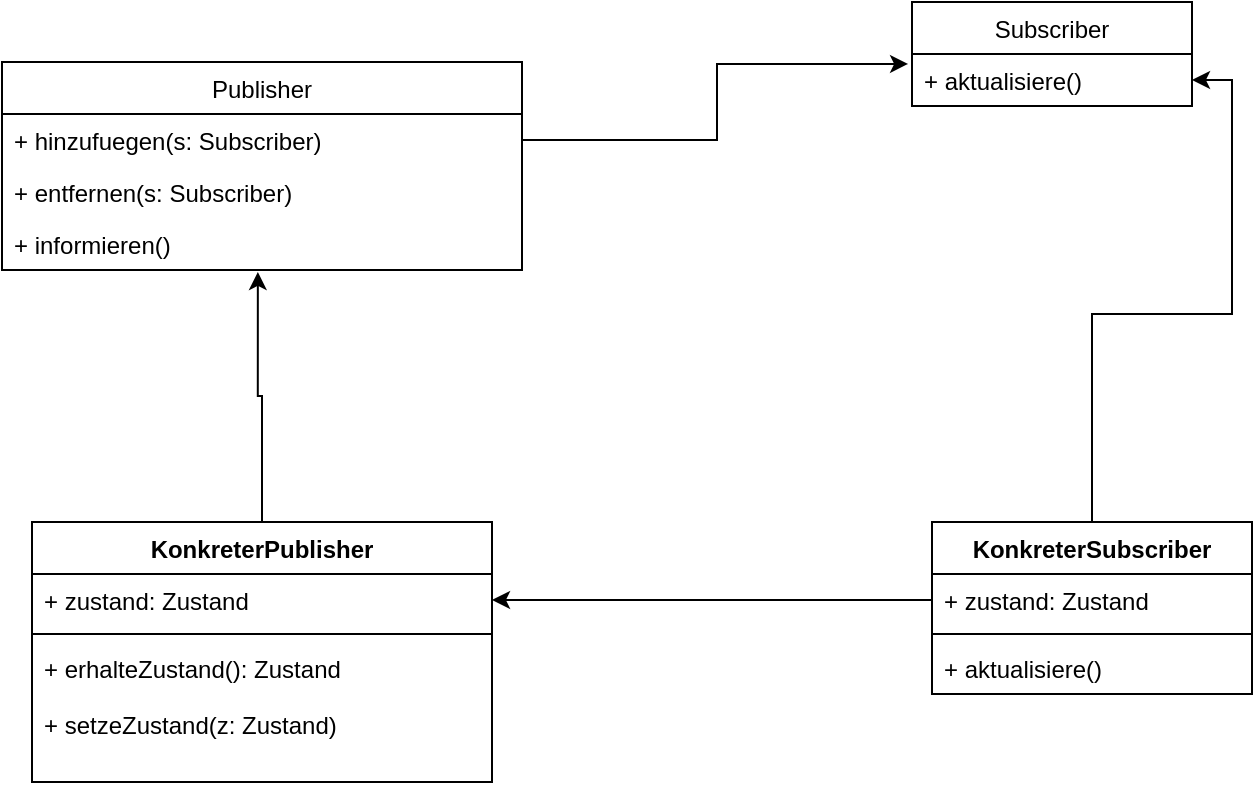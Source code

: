 <mxfile version="16.5.5" type="device"><diagram id="mNWfQqK0bIo0McWwxEF-" name="Page-1"><mxGraphModel dx="1422" dy="762" grid="1" gridSize="10" guides="1" tooltips="1" connect="1" arrows="1" fold="1" page="1" pageScale="1" pageWidth="827" pageHeight="1169" math="0" shadow="0"><root><mxCell id="0"/><mxCell id="1" parent="0"/><mxCell id="qfpI1l1q-MsfNbDomZx9-5" value="Publisher" style="swimlane;fontStyle=0;childLayout=stackLayout;horizontal=1;startSize=26;fillColor=none;horizontalStack=0;resizeParent=1;resizeParentMax=0;resizeLast=0;collapsible=1;marginBottom=0;" vertex="1" parent="1"><mxGeometry x="35" y="170" width="260" height="104" as="geometry"/></mxCell><mxCell id="qfpI1l1q-MsfNbDomZx9-6" value="+ hinzufuegen(s: Subscriber)" style="text;strokeColor=none;fillColor=none;align=left;verticalAlign=top;spacingLeft=4;spacingRight=4;overflow=hidden;rotatable=0;points=[[0,0.5],[1,0.5]];portConstraint=eastwest;" vertex="1" parent="qfpI1l1q-MsfNbDomZx9-5"><mxGeometry y="26" width="260" height="26" as="geometry"/></mxCell><mxCell id="qfpI1l1q-MsfNbDomZx9-7" value="+ entfernen(s: Subscriber)" style="text;strokeColor=none;fillColor=none;align=left;verticalAlign=top;spacingLeft=4;spacingRight=4;overflow=hidden;rotatable=0;points=[[0,0.5],[1,0.5]];portConstraint=eastwest;" vertex="1" parent="qfpI1l1q-MsfNbDomZx9-5"><mxGeometry y="52" width="260" height="26" as="geometry"/></mxCell><mxCell id="qfpI1l1q-MsfNbDomZx9-8" value="+ informieren()" style="text;strokeColor=none;fillColor=none;align=left;verticalAlign=top;spacingLeft=4;spacingRight=4;overflow=hidden;rotatable=0;points=[[0,0.5],[1,0.5]];portConstraint=eastwest;" vertex="1" parent="qfpI1l1q-MsfNbDomZx9-5"><mxGeometry y="78" width="260" height="26" as="geometry"/></mxCell><mxCell id="qfpI1l1q-MsfNbDomZx9-24" style="edgeStyle=orthogonalEdgeStyle;rounded=0;orthogonalLoop=1;jettySize=auto;html=1;entryX=0.492;entryY=1.038;entryDx=0;entryDy=0;entryPerimeter=0;" edge="1" parent="1" source="qfpI1l1q-MsfNbDomZx9-13" target="qfpI1l1q-MsfNbDomZx9-8"><mxGeometry relative="1" as="geometry"/></mxCell><mxCell id="qfpI1l1q-MsfNbDomZx9-13" value="KonkreterPublisher" style="swimlane;fontStyle=1;align=center;verticalAlign=top;childLayout=stackLayout;horizontal=1;startSize=26;horizontalStack=0;resizeParent=1;resizeParentMax=0;resizeLast=0;collapsible=1;marginBottom=0;" vertex="1" parent="1"><mxGeometry x="50" y="400" width="230" height="130" as="geometry"/></mxCell><mxCell id="qfpI1l1q-MsfNbDomZx9-14" value="+ zustand: Zustand" style="text;strokeColor=none;fillColor=none;align=left;verticalAlign=top;spacingLeft=4;spacingRight=4;overflow=hidden;rotatable=0;points=[[0,0.5],[1,0.5]];portConstraint=eastwest;" vertex="1" parent="qfpI1l1q-MsfNbDomZx9-13"><mxGeometry y="26" width="230" height="26" as="geometry"/></mxCell><mxCell id="qfpI1l1q-MsfNbDomZx9-15" value="" style="line;strokeWidth=1;fillColor=none;align=left;verticalAlign=middle;spacingTop=-1;spacingLeft=3;spacingRight=3;rotatable=0;labelPosition=right;points=[];portConstraint=eastwest;" vertex="1" parent="qfpI1l1q-MsfNbDomZx9-13"><mxGeometry y="52" width="230" height="8" as="geometry"/></mxCell><mxCell id="qfpI1l1q-MsfNbDomZx9-16" value="+ erhalteZustand(): Zustand&#10;&#10;+ setzeZustand(z: Zustand)" style="text;strokeColor=none;fillColor=none;align=left;verticalAlign=top;spacingLeft=4;spacingRight=4;overflow=hidden;rotatable=0;points=[[0,0.5],[1,0.5]];portConstraint=eastwest;" vertex="1" parent="qfpI1l1q-MsfNbDomZx9-13"><mxGeometry y="60" width="230" height="70" as="geometry"/></mxCell><mxCell id="qfpI1l1q-MsfNbDomZx9-29" value="Subscriber" style="swimlane;fontStyle=0;childLayout=stackLayout;horizontal=1;startSize=26;fillColor=none;horizontalStack=0;resizeParent=1;resizeParentMax=0;resizeLast=0;collapsible=1;marginBottom=0;" vertex="1" parent="1"><mxGeometry x="490" y="140" width="140" height="52" as="geometry"/></mxCell><mxCell id="qfpI1l1q-MsfNbDomZx9-30" value="+ aktualisiere()" style="text;strokeColor=none;fillColor=none;align=left;verticalAlign=top;spacingLeft=4;spacingRight=4;overflow=hidden;rotatable=0;points=[[0,0.5],[1,0.5]];portConstraint=eastwest;" vertex="1" parent="qfpI1l1q-MsfNbDomZx9-29"><mxGeometry y="26" width="140" height="26" as="geometry"/></mxCell><mxCell id="qfpI1l1q-MsfNbDomZx9-33" style="edgeStyle=orthogonalEdgeStyle;rounded=0;orthogonalLoop=1;jettySize=auto;html=1;entryX=-0.014;entryY=0.192;entryDx=0;entryDy=0;entryPerimeter=0;" edge="1" parent="1" source="qfpI1l1q-MsfNbDomZx9-6" target="qfpI1l1q-MsfNbDomZx9-30"><mxGeometry relative="1" as="geometry"/></mxCell><mxCell id="qfpI1l1q-MsfNbDomZx9-44" style="edgeStyle=orthogonalEdgeStyle;rounded=0;orthogonalLoop=1;jettySize=auto;html=1;entryX=1;entryY=0.5;entryDx=0;entryDy=0;" edge="1" parent="1" source="qfpI1l1q-MsfNbDomZx9-38" target="qfpI1l1q-MsfNbDomZx9-30"><mxGeometry relative="1" as="geometry"/></mxCell><mxCell id="qfpI1l1q-MsfNbDomZx9-38" value="KonkreterSubscriber" style="swimlane;fontStyle=1;align=center;verticalAlign=top;childLayout=stackLayout;horizontal=1;startSize=26;horizontalStack=0;resizeParent=1;resizeParentMax=0;resizeLast=0;collapsible=1;marginBottom=0;" vertex="1" parent="1"><mxGeometry x="500" y="400" width="160" height="86" as="geometry"/></mxCell><mxCell id="qfpI1l1q-MsfNbDomZx9-39" value="+ zustand: Zustand" style="text;strokeColor=none;fillColor=none;align=left;verticalAlign=top;spacingLeft=4;spacingRight=4;overflow=hidden;rotatable=0;points=[[0,0.5],[1,0.5]];portConstraint=eastwest;" vertex="1" parent="qfpI1l1q-MsfNbDomZx9-38"><mxGeometry y="26" width="160" height="26" as="geometry"/></mxCell><mxCell id="qfpI1l1q-MsfNbDomZx9-40" value="" style="line;strokeWidth=1;fillColor=none;align=left;verticalAlign=middle;spacingTop=-1;spacingLeft=3;spacingRight=3;rotatable=0;labelPosition=right;points=[];portConstraint=eastwest;" vertex="1" parent="qfpI1l1q-MsfNbDomZx9-38"><mxGeometry y="52" width="160" height="8" as="geometry"/></mxCell><mxCell id="qfpI1l1q-MsfNbDomZx9-41" value="+ aktualisiere()" style="text;strokeColor=none;fillColor=none;align=left;verticalAlign=top;spacingLeft=4;spacingRight=4;overflow=hidden;rotatable=0;points=[[0,0.5],[1,0.5]];portConstraint=eastwest;" vertex="1" parent="qfpI1l1q-MsfNbDomZx9-38"><mxGeometry y="60" width="160" height="26" as="geometry"/></mxCell><mxCell id="qfpI1l1q-MsfNbDomZx9-45" style="edgeStyle=orthogonalEdgeStyle;rounded=0;orthogonalLoop=1;jettySize=auto;html=1;entryX=1;entryY=0.5;entryDx=0;entryDy=0;" edge="1" parent="1" source="qfpI1l1q-MsfNbDomZx9-39" target="qfpI1l1q-MsfNbDomZx9-14"><mxGeometry relative="1" as="geometry"/></mxCell></root></mxGraphModel></diagram></mxfile>